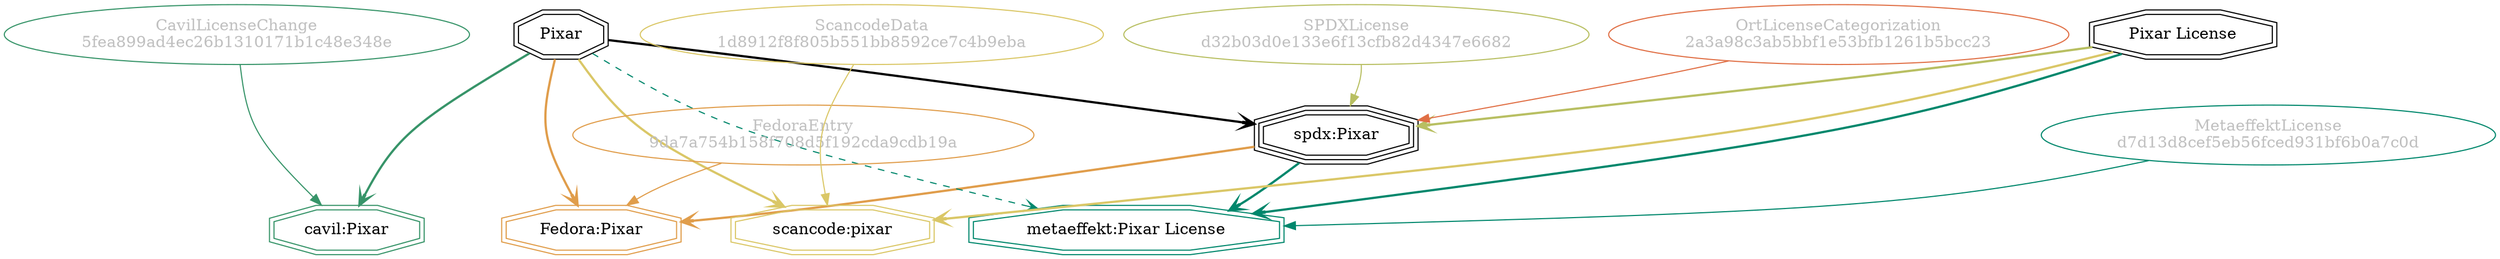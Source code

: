 strict digraph {
    node [shape=box];
    graph [splines=curved];
    3646 [label="SPDXLicense\nd32b03d0e133e6f13cfb82d4347e6682"
         ,fontcolor=gray
         ,color="#b8bf62"
         ,fillcolor="beige;1"
         ,shape=ellipse];
    3647 [label="spdx:Pixar"
         ,shape=tripleoctagon];
    3648 [label=Pixar
         ,shape=doubleoctagon];
    3649 [label="Pixar License"
         ,shape=doubleoctagon];
    8309 [label="FedoraEntry\n9da7a754b158f708d5f192cda9cdb19a"
         ,fontcolor=gray
         ,color="#e09d4b"
         ,fillcolor="beige;1"
         ,shape=ellipse];
    8310 [label="Fedora:Pixar"
         ,color="#e09d4b"
         ,shape=doubleoctagon];
    22304 [label="ScancodeData\n1d8912f8f805b551bb8592ce7c4b9eba"
          ,fontcolor=gray
          ,color="#dac767"
          ,fillcolor="beige;1"
          ,shape=ellipse];
    22305 [label="scancode:pixar"
          ,color="#dac767"
          ,shape=doubleoctagon];
    35170 [label="OrtLicenseCategorization\n2a3a98c3ab5bbf1e53bfb1261b5bcc23"
          ,fontcolor=gray
          ,color="#e06f45"
          ,fillcolor="beige;1"
          ,shape=ellipse];
    37400 [label="CavilLicenseChange\n5fea899ad4ec26b1310171b1c48e348e"
          ,fontcolor=gray
          ,color="#379469"
          ,fillcolor="beige;1"
          ,shape=ellipse];
    37401 [label="cavil:Pixar"
          ,color="#379469"
          ,shape=doubleoctagon];
    47180 [label="MetaeffektLicense\nd7d13d8cef5eb56fced931bf6b0a7c0d"
          ,fontcolor=gray
          ,color="#00876c"
          ,fillcolor="beige;1"
          ,shape=ellipse];
    47181 [label="metaeffekt:Pixar License"
          ,color="#00876c"
          ,shape=doubleoctagon];
    3646 -> 3647 [weight=0.5
                 ,color="#b8bf62"];
    3647 -> 8310 [style=bold
                 ,arrowhead=vee
                 ,weight=0.7
                 ,color="#e09d4b"];
    3647 -> 47181 [style=bold
                  ,arrowhead=vee
                  ,weight=0.7
                  ,color="#00876c"];
    3648 -> 3647 [style=bold
                 ,arrowhead=vee
                 ,weight=0.7];
    3648 -> 8310 [style=bold
                 ,arrowhead=vee
                 ,weight=0.7
                 ,color="#e09d4b"];
    3648 -> 22305 [style=bold
                  ,arrowhead=vee
                  ,weight=0.7
                  ,color="#dac767"];
    3648 -> 37401 [style=bold
                  ,arrowhead=vee
                  ,weight=0.7
                  ,color="#379469"];
    3648 -> 37401 [style=bold
                  ,arrowhead=vee
                  ,weight=0.7
                  ,color="#379469"];
    3648 -> 47181 [style=dashed
                  ,arrowhead=vee
                  ,weight=0.5
                  ,color="#00876c"];
    3649 -> 3647 [style=bold
                 ,arrowhead=vee
                 ,weight=0.7
                 ,color="#b8bf62"];
    3649 -> 22305 [style=bold
                  ,arrowhead=vee
                  ,weight=0.7
                  ,color="#dac767"];
    3649 -> 47181 [style=bold
                  ,arrowhead=vee
                  ,weight=0.7
                  ,color="#00876c"];
    3649 -> 47181 [style=bold
                  ,arrowhead=vee
                  ,weight=0.7
                  ,color="#00876c"];
    8309 -> 8310 [weight=0.5
                 ,color="#e09d4b"];
    22304 -> 22305 [weight=0.5
                   ,color="#dac767"];
    35170 -> 3647 [weight=0.5
                  ,color="#e06f45"];
    37400 -> 37401 [weight=0.5
                   ,color="#379469"];
    47180 -> 47181 [weight=0.5
                   ,color="#00876c"];
}
